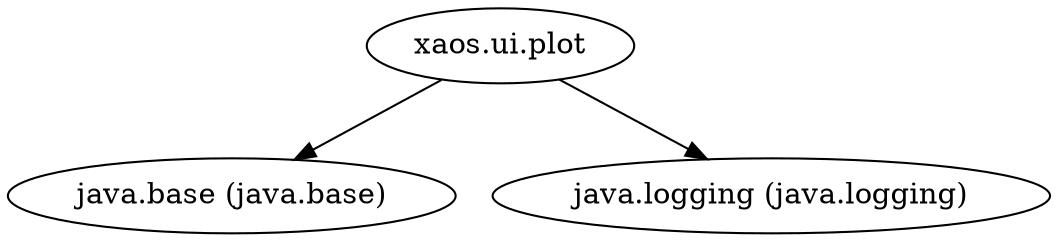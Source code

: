 digraph "summary" {
  "xaos.ui.plot"                                     -> "java.base (java.base)";
  "xaos.ui.plot"                                     -> "java.logging (java.logging)";
}
